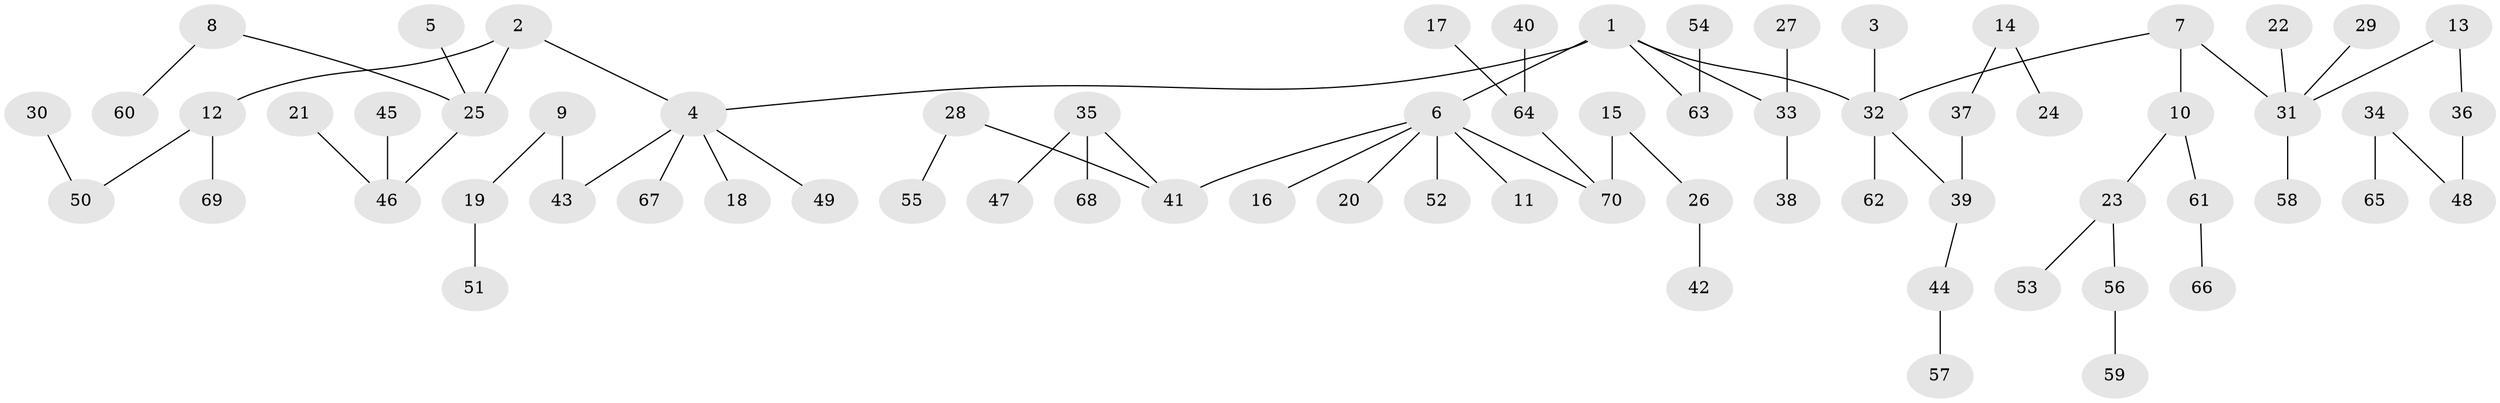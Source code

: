 // original degree distribution, {5: 0.02158273381294964, 4: 0.09352517985611511, 6: 0.014388489208633094, 2: 0.2446043165467626, 3: 0.12949640287769784, 1: 0.4892086330935252, 7: 0.007194244604316547}
// Generated by graph-tools (version 1.1) at 2025/02/03/09/25 03:02:17]
// undirected, 70 vertices, 69 edges
graph export_dot {
graph [start="1"]
  node [color=gray90,style=filled];
  1;
  2;
  3;
  4;
  5;
  6;
  7;
  8;
  9;
  10;
  11;
  12;
  13;
  14;
  15;
  16;
  17;
  18;
  19;
  20;
  21;
  22;
  23;
  24;
  25;
  26;
  27;
  28;
  29;
  30;
  31;
  32;
  33;
  34;
  35;
  36;
  37;
  38;
  39;
  40;
  41;
  42;
  43;
  44;
  45;
  46;
  47;
  48;
  49;
  50;
  51;
  52;
  53;
  54;
  55;
  56;
  57;
  58;
  59;
  60;
  61;
  62;
  63;
  64;
  65;
  66;
  67;
  68;
  69;
  70;
  1 -- 4 [weight=1.0];
  1 -- 6 [weight=1.0];
  1 -- 32 [weight=1.0];
  1 -- 33 [weight=1.0];
  1 -- 63 [weight=1.0];
  2 -- 4 [weight=1.0];
  2 -- 12 [weight=1.0];
  2 -- 25 [weight=1.0];
  3 -- 32 [weight=1.0];
  4 -- 18 [weight=1.0];
  4 -- 43 [weight=1.0];
  4 -- 49 [weight=1.0];
  4 -- 67 [weight=1.0];
  5 -- 25 [weight=1.0];
  6 -- 11 [weight=1.0];
  6 -- 16 [weight=1.0];
  6 -- 20 [weight=1.0];
  6 -- 41 [weight=1.0];
  6 -- 52 [weight=1.0];
  6 -- 70 [weight=1.0];
  7 -- 10 [weight=1.0];
  7 -- 31 [weight=1.0];
  7 -- 32 [weight=1.0];
  8 -- 25 [weight=1.0];
  8 -- 60 [weight=1.0];
  9 -- 19 [weight=1.0];
  9 -- 43 [weight=1.0];
  10 -- 23 [weight=1.0];
  10 -- 61 [weight=1.0];
  12 -- 50 [weight=1.0];
  12 -- 69 [weight=1.0];
  13 -- 31 [weight=1.0];
  13 -- 36 [weight=1.0];
  14 -- 24 [weight=1.0];
  14 -- 37 [weight=1.0];
  15 -- 26 [weight=1.0];
  15 -- 70 [weight=1.0];
  17 -- 64 [weight=1.0];
  19 -- 51 [weight=1.0];
  21 -- 46 [weight=1.0];
  22 -- 31 [weight=1.0];
  23 -- 53 [weight=1.0];
  23 -- 56 [weight=1.0];
  25 -- 46 [weight=1.0];
  26 -- 42 [weight=1.0];
  27 -- 33 [weight=1.0];
  28 -- 41 [weight=1.0];
  28 -- 55 [weight=1.0];
  29 -- 31 [weight=1.0];
  30 -- 50 [weight=1.0];
  31 -- 58 [weight=1.0];
  32 -- 39 [weight=1.0];
  32 -- 62 [weight=1.0];
  33 -- 38 [weight=1.0];
  34 -- 48 [weight=1.0];
  34 -- 65 [weight=1.0];
  35 -- 41 [weight=1.0];
  35 -- 47 [weight=1.0];
  35 -- 68 [weight=1.0];
  36 -- 48 [weight=1.0];
  37 -- 39 [weight=1.0];
  39 -- 44 [weight=1.0];
  40 -- 64 [weight=1.0];
  44 -- 57 [weight=1.0];
  45 -- 46 [weight=1.0];
  54 -- 63 [weight=1.0];
  56 -- 59 [weight=1.0];
  61 -- 66 [weight=1.0];
  64 -- 70 [weight=1.0];
}
